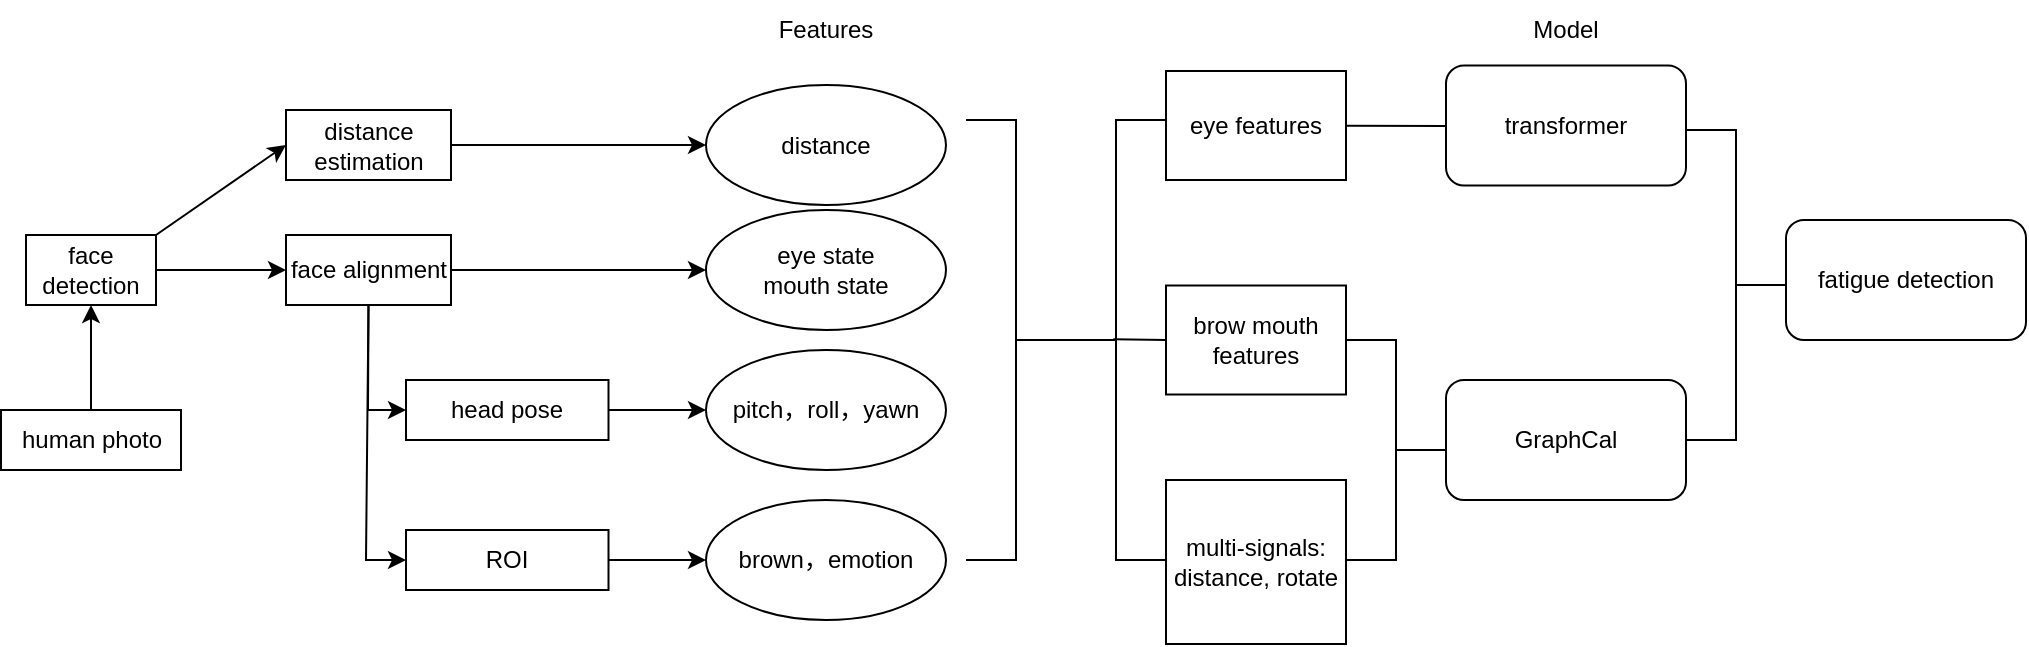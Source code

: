 <mxfile version="16.2.2" type="github"><diagram id="1CwfjN6g9uX-OVsC0ODd" name="Page-1"><mxGraphModel dx="782" dy="390" grid="1" gridSize="10" guides="1" tooltips="1" connect="1" arrows="1" fold="1" page="1" pageScale="1" pageWidth="827" pageHeight="1169" math="0" shadow="0"><root><mxCell id="0"/><mxCell id="1" parent="0"/><mxCell id="aTbHDn0KZWrf16ce7jX6-3" value="" style="edgeStyle=orthogonalEdgeStyle;rounded=0;orthogonalLoop=1;jettySize=auto;html=1;" parent="1" source="aTbHDn0KZWrf16ce7jX6-1" target="aTbHDn0KZWrf16ce7jX6-2" edge="1"><mxGeometry relative="1" as="geometry"/></mxCell><mxCell id="aTbHDn0KZWrf16ce7jX6-1" value="human photo" style="rounded=0;whiteSpace=wrap;html=1;" parent="1" vertex="1"><mxGeometry x="257.5" y="255" width="90" height="30" as="geometry"/></mxCell><mxCell id="aTbHDn0KZWrf16ce7jX6-6" value="" style="edgeStyle=orthogonalEdgeStyle;rounded=0;orthogonalLoop=1;jettySize=auto;html=1;" parent="1" source="aTbHDn0KZWrf16ce7jX6-2" target="aTbHDn0KZWrf16ce7jX6-5" edge="1"><mxGeometry relative="1" as="geometry"/></mxCell><mxCell id="aTbHDn0KZWrf16ce7jX6-2" value="face detection" style="whiteSpace=wrap;html=1;rounded=0;" parent="1" vertex="1"><mxGeometry x="270" y="167.5" width="65" height="35" as="geometry"/></mxCell><mxCell id="aTbHDn0KZWrf16ce7jX6-10" value="" style="edgeStyle=orthogonalEdgeStyle;rounded=0;orthogonalLoop=1;jettySize=auto;html=1;" parent="1" source="aTbHDn0KZWrf16ce7jX6-5" target="aTbHDn0KZWrf16ce7jX6-9" edge="1"><mxGeometry relative="1" as="geometry"/></mxCell><mxCell id="aTbHDn0KZWrf16ce7jX6-5" value="face alignment" style="whiteSpace=wrap;html=1;rounded=0;" parent="1" vertex="1"><mxGeometry x="400" y="167.5" width="82.5" height="35" as="geometry"/></mxCell><mxCell id="aTbHDn0KZWrf16ce7jX6-7" value="" style="endArrow=classic;html=1;rounded=0;exitX=1;exitY=0;exitDx=0;exitDy=0;entryX=0;entryY=0.5;entryDx=0;entryDy=0;" parent="1" source="aTbHDn0KZWrf16ce7jX6-2" target="aTbHDn0KZWrf16ce7jX6-8" edge="1"><mxGeometry width="50" height="50" relative="1" as="geometry"><mxPoint x="370" y="180" as="sourcePoint"/><mxPoint x="400" y="140" as="targetPoint"/></mxGeometry></mxCell><mxCell id="aTbHDn0KZWrf16ce7jX6-8" value="distance estimation" style="whiteSpace=wrap;html=1;rounded=0;" parent="1" vertex="1"><mxGeometry x="400" y="105" width="82.5" height="35" as="geometry"/></mxCell><mxCell id="aTbHDn0KZWrf16ce7jX6-9" value="eye state&lt;br&gt;mouth state" style="ellipse;whiteSpace=wrap;html=1;rounded=0;" parent="1" vertex="1"><mxGeometry x="609.99" y="155" width="120" height="60" as="geometry"/></mxCell><mxCell id="aTbHDn0KZWrf16ce7jX6-14" value="" style="edgeStyle=orthogonalEdgeStyle;rounded=0;orthogonalLoop=1;jettySize=auto;html=1;" parent="1" source="aTbHDn0KZWrf16ce7jX6-11" target="aTbHDn0KZWrf16ce7jX6-13" edge="1"><mxGeometry relative="1" as="geometry"/></mxCell><mxCell id="aTbHDn0KZWrf16ce7jX6-11" value="head pose" style="whiteSpace=wrap;html=1;rounded=0;" parent="1" vertex="1"><mxGeometry x="460" y="240" width="101.25" height="30" as="geometry"/></mxCell><mxCell id="aTbHDn0KZWrf16ce7jX6-13" value="pitch，roll，yawn" style="ellipse;whiteSpace=wrap;html=1;rounded=0;" parent="1" vertex="1"><mxGeometry x="609.995" y="225" width="120" height="60" as="geometry"/></mxCell><mxCell id="aTbHDn0KZWrf16ce7jX6-15" value="distance" style="ellipse;whiteSpace=wrap;html=1;rounded=0;" parent="1" vertex="1"><mxGeometry x="609.995" y="92.5" width="120" height="60" as="geometry"/></mxCell><mxCell id="aTbHDn0KZWrf16ce7jX6-17" value="" style="endArrow=classic;html=1;rounded=0;exitX=1;exitY=0.5;exitDx=0;exitDy=0;entryX=0;entryY=0.5;entryDx=0;entryDy=0;" parent="1" source="aTbHDn0KZWrf16ce7jX6-8" target="aTbHDn0KZWrf16ce7jX6-15" edge="1"><mxGeometry width="50" height="50" relative="1" as="geometry"><mxPoint x="490" y="150" as="sourcePoint"/><mxPoint x="540" y="100" as="targetPoint"/></mxGeometry></mxCell><mxCell id="aTbHDn0KZWrf16ce7jX6-18" value="" style="endArrow=classic;html=1;rounded=0;exitX=0.5;exitY=1;exitDx=0;exitDy=0;" parent="1" source="aTbHDn0KZWrf16ce7jX6-5" edge="1"><mxGeometry width="50" height="50" relative="1" as="geometry"><mxPoint x="440" y="210" as="sourcePoint"/><mxPoint x="460" y="330" as="targetPoint"/><Array as="points"><mxPoint x="440" y="330"/></Array></mxGeometry></mxCell><mxCell id="aTbHDn0KZWrf16ce7jX6-19" value="" style="endArrow=classic;html=1;rounded=0;entryX=0;entryY=0.5;entryDx=0;entryDy=0;exitX=0.5;exitY=1;exitDx=0;exitDy=0;" parent="1" source="aTbHDn0KZWrf16ce7jX6-5" target="aTbHDn0KZWrf16ce7jX6-11" edge="1"><mxGeometry width="50" height="50" relative="1" as="geometry"><mxPoint x="410" y="270" as="sourcePoint"/><mxPoint x="460" y="220" as="targetPoint"/><Array as="points"><mxPoint x="441" y="255"/></Array></mxGeometry></mxCell><mxCell id="aTbHDn0KZWrf16ce7jX6-20" value="ROI" style="whiteSpace=wrap;html=1;rounded=0;" parent="1" vertex="1"><mxGeometry x="460" y="315" width="101.25" height="30" as="geometry"/></mxCell><mxCell id="aTbHDn0KZWrf16ce7jX6-22" value="" style="endArrow=classic;html=1;rounded=0;exitX=1;exitY=0.5;exitDx=0;exitDy=0;entryX=0;entryY=0.5;entryDx=0;entryDy=0;" parent="1" source="aTbHDn0KZWrf16ce7jX6-20" target="aTbHDn0KZWrf16ce7jX6-23" edge="1"><mxGeometry width="50" height="50" relative="1" as="geometry"><mxPoint x="600" y="340" as="sourcePoint"/><mxPoint x="610" y="315" as="targetPoint"/></mxGeometry></mxCell><mxCell id="aTbHDn0KZWrf16ce7jX6-23" value="brown，emotion" style="ellipse;whiteSpace=wrap;html=1;rounded=0;" parent="1" vertex="1"><mxGeometry x="609.995" y="300" width="120" height="60" as="geometry"/></mxCell><mxCell id="aTbHDn0KZWrf16ce7jX6-24" value="Features" style="text;html=1;strokeColor=none;fillColor=none;align=center;verticalAlign=middle;whiteSpace=wrap;rounded=0;" parent="1" vertex="1"><mxGeometry x="640" y="50" width="60" height="30" as="geometry"/></mxCell><mxCell id="aTbHDn0KZWrf16ce7jX6-26" value="Model" style="text;html=1;strokeColor=none;fillColor=none;align=center;verticalAlign=middle;whiteSpace=wrap;rounded=0;" parent="1" vertex="1"><mxGeometry x="1010" y="50" width="60" height="30" as="geometry"/></mxCell><mxCell id="aTbHDn0KZWrf16ce7jX6-29" value="transformer" style="rounded=1;whiteSpace=wrap;html=1;strokeWidth=1;" parent="1" vertex="1"><mxGeometry x="980" y="82.75" width="120" height="60" as="geometry"/></mxCell><mxCell id="aTbHDn0KZWrf16ce7jX6-30" value="&lt;span&gt;eye features&lt;/span&gt;" style="rounded=0;whiteSpace=wrap;html=1;strokeWidth=1;direction=south;" parent="1" vertex="1"><mxGeometry x="840" y="85.5" width="90" height="54.5" as="geometry"/></mxCell><mxCell id="aTbHDn0KZWrf16ce7jX6-31" value="GraphCal" style="rounded=1;whiteSpace=wrap;html=1;strokeWidth=1;" parent="1" vertex="1"><mxGeometry x="980" y="240" width="120" height="60" as="geometry"/></mxCell><mxCell id="aTbHDn0KZWrf16ce7jX6-32" value="multi-signals: distance, rotate" style="rounded=0;whiteSpace=wrap;html=1;strokeWidth=1;direction=south;" parent="1" vertex="1"><mxGeometry x="840" y="290" width="90" height="82" as="geometry"/></mxCell><mxCell id="aTbHDn0KZWrf16ce7jX6-37" value="" style="strokeWidth=1;html=1;shape=mxgraph.flowchart.annotation_2;align=left;labelPosition=right;pointerEvents=1;rotation=-180;" parent="1" vertex="1"><mxGeometry x="740" y="110" width="50" height="220" as="geometry"/></mxCell><mxCell id="aTbHDn0KZWrf16ce7jX6-38" value="" style="strokeWidth=1;html=1;shape=mxgraph.flowchart.annotation_2;align=left;labelPosition=right;pointerEvents=1;" parent="1" vertex="1"><mxGeometry x="790" y="110" width="50" height="220" as="geometry"/></mxCell><mxCell id="aTbHDn0KZWrf16ce7jX6-40" value="fatigue detection" style="rounded=1;whiteSpace=wrap;html=1;strokeWidth=1;" parent="1" vertex="1"><mxGeometry x="1150" y="160" width="120" height="60" as="geometry"/></mxCell><mxCell id="aTbHDn0KZWrf16ce7jX6-41" value="&lt;span&gt;brow mouth features&lt;/span&gt;" style="rounded=0;whiteSpace=wrap;html=1;strokeWidth=1;direction=south;" parent="1" vertex="1"><mxGeometry x="840" y="192.75" width="90" height="54.5" as="geometry"/></mxCell><mxCell id="aTbHDn0KZWrf16ce7jX6-42" value="" style="endArrow=none;html=1;rounded=0;exitX=0.413;exitY=0.494;exitDx=0;exitDy=0;exitPerimeter=0;entryX=0.5;entryY=1;entryDx=0;entryDy=0;" parent="1" target="aTbHDn0KZWrf16ce7jX6-41" edge="1"><mxGeometry width="50" height="50" relative="1" as="geometry"><mxPoint x="813.65" y="219.68" as="sourcePoint"/><mxPoint x="843" y="221" as="targetPoint"/></mxGeometry></mxCell><mxCell id="aTbHDn0KZWrf16ce7jX6-44" value="" style="strokeWidth=1;html=1;shape=mxgraph.flowchart.annotation_2;align=left;labelPosition=right;pointerEvents=1;rotation=-180;" parent="1" vertex="1"><mxGeometry x="930" y="220" width="50" height="110" as="geometry"/></mxCell><mxCell id="aTbHDn0KZWrf16ce7jX6-45" value="" style="endArrow=none;html=1;rounded=0;" parent="1" source="aTbHDn0KZWrf16ce7jX6-30" edge="1"><mxGeometry width="50" height="50" relative="1" as="geometry"><mxPoint x="930" y="162.75" as="sourcePoint"/><mxPoint x="980" y="113" as="targetPoint"/></mxGeometry></mxCell><mxCell id="aTbHDn0KZWrf16ce7jX6-46" value="" style="strokeWidth=1;html=1;shape=mxgraph.flowchart.annotation_2;align=left;labelPosition=right;pointerEvents=1;rotation=-180;" parent="1" vertex="1"><mxGeometry x="1100" y="115" width="50" height="155" as="geometry"/></mxCell></root></mxGraphModel></diagram></mxfile>